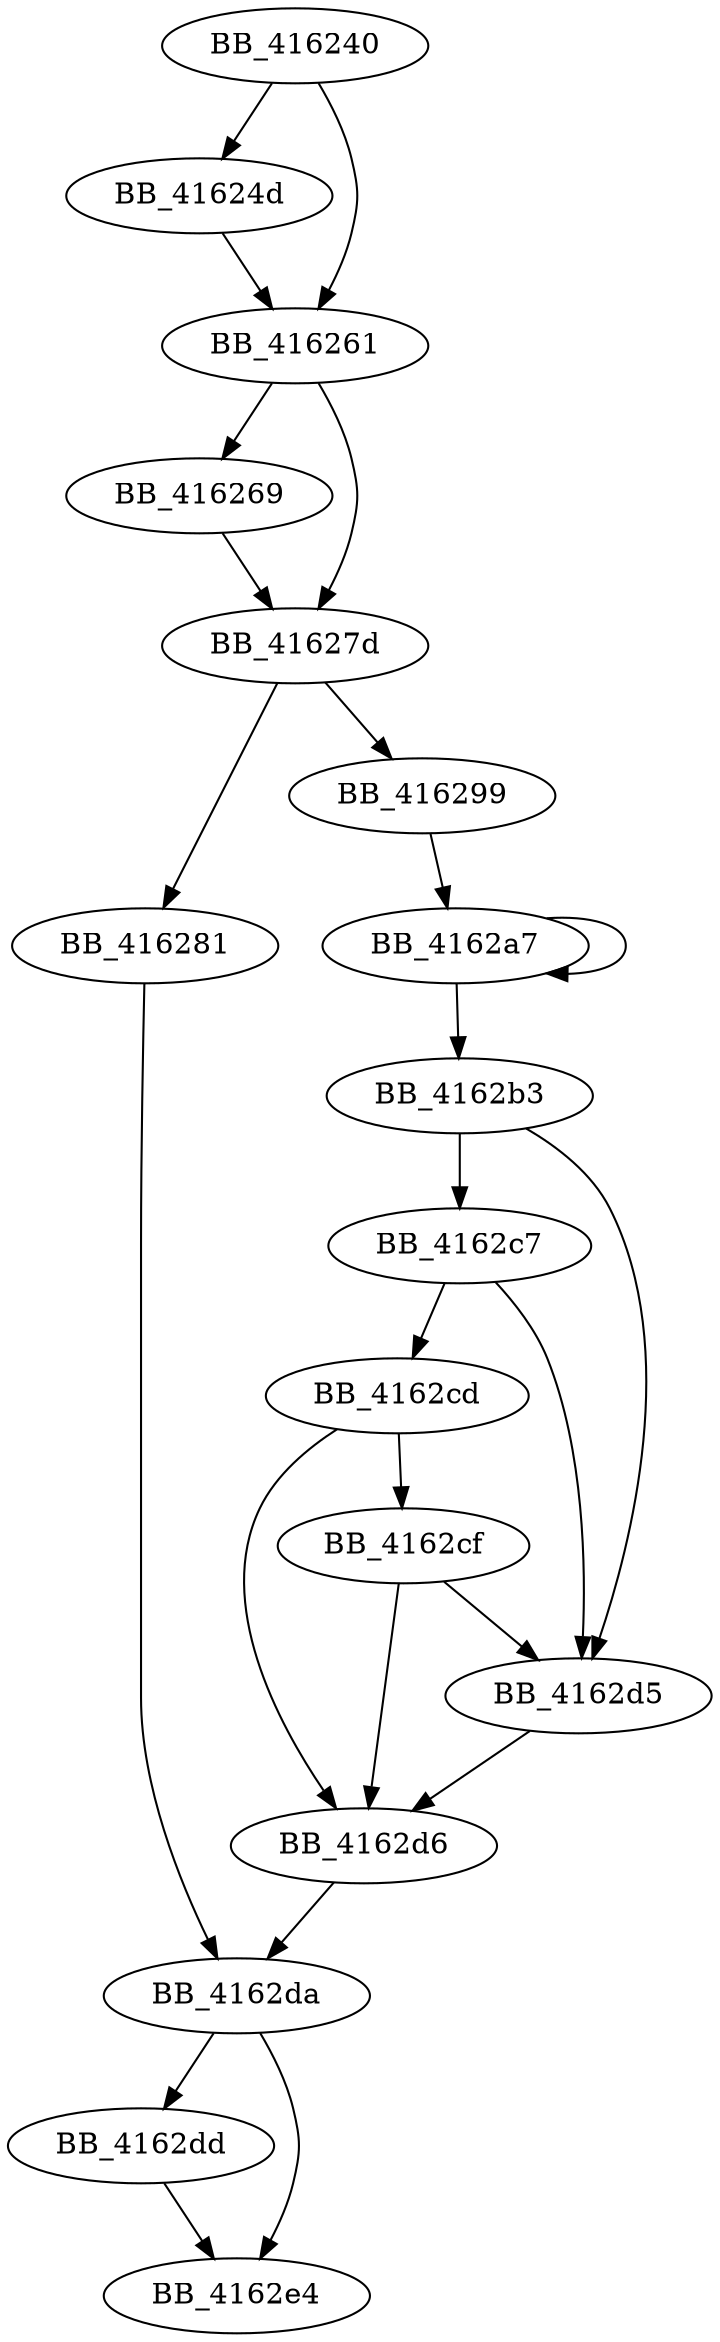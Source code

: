 DiGraph __alldiv{
BB_416240->BB_41624d
BB_416240->BB_416261
BB_41624d->BB_416261
BB_416261->BB_416269
BB_416261->BB_41627d
BB_416269->BB_41627d
BB_41627d->BB_416281
BB_41627d->BB_416299
BB_416281->BB_4162da
BB_416299->BB_4162a7
BB_4162a7->BB_4162a7
BB_4162a7->BB_4162b3
BB_4162b3->BB_4162c7
BB_4162b3->BB_4162d5
BB_4162c7->BB_4162cd
BB_4162c7->BB_4162d5
BB_4162cd->BB_4162cf
BB_4162cd->BB_4162d6
BB_4162cf->BB_4162d5
BB_4162cf->BB_4162d6
BB_4162d5->BB_4162d6
BB_4162d6->BB_4162da
BB_4162da->BB_4162dd
BB_4162da->BB_4162e4
BB_4162dd->BB_4162e4
}
